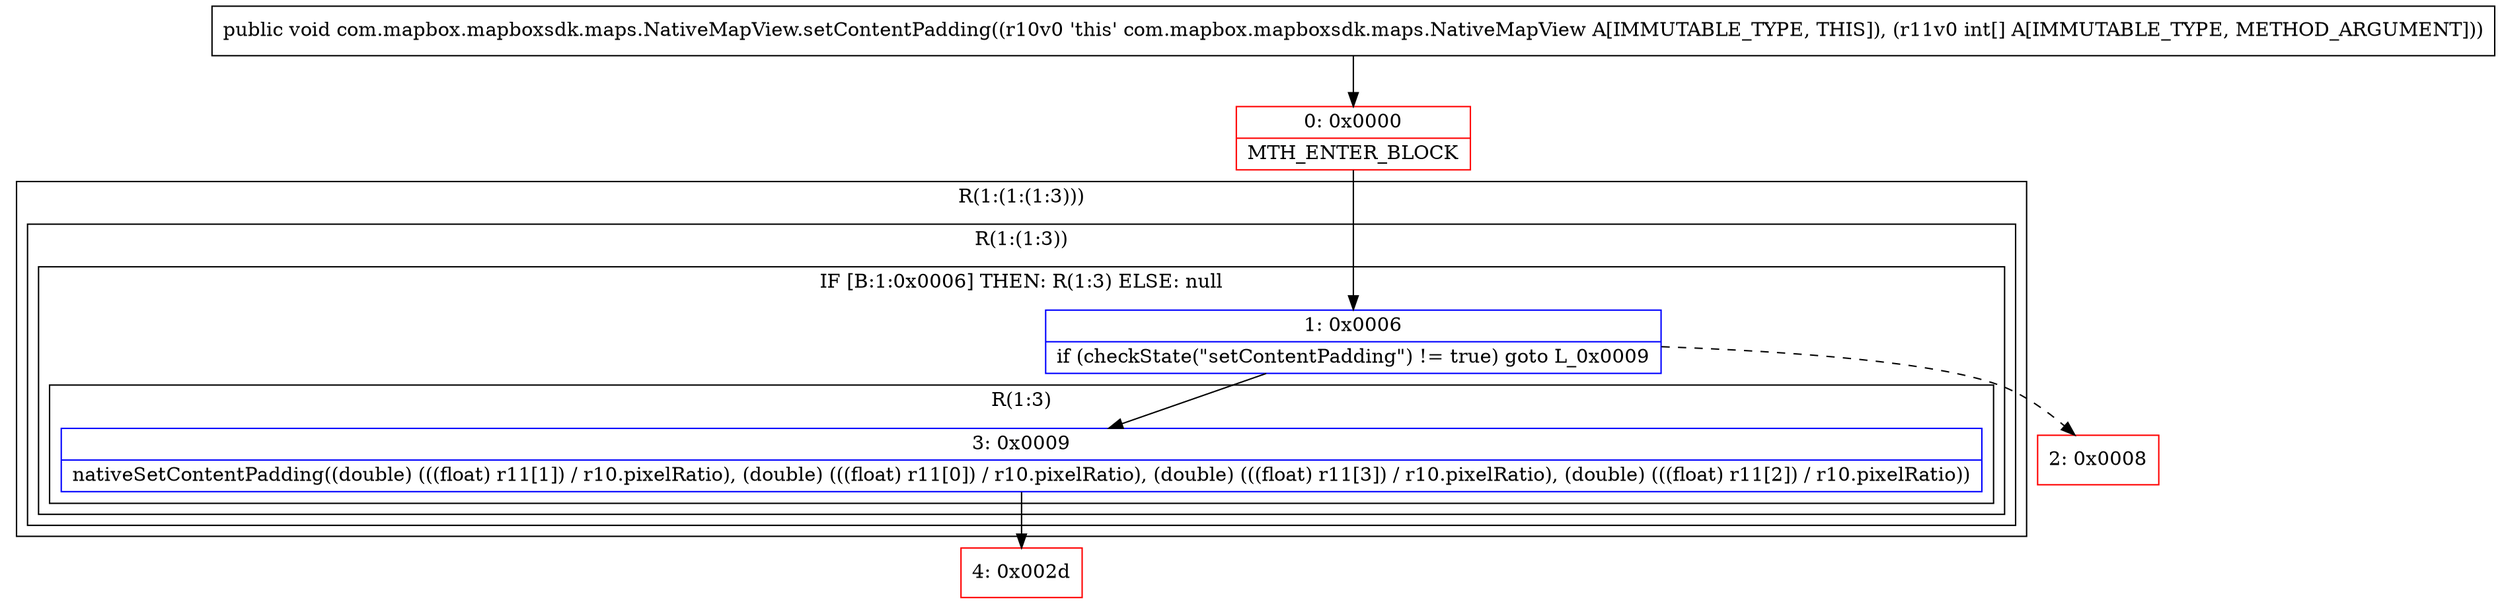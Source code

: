digraph "CFG forcom.mapbox.mapboxsdk.maps.NativeMapView.setContentPadding([I)V" {
subgraph cluster_Region_344112274 {
label = "R(1:(1:(1:3)))";
node [shape=record,color=blue];
subgraph cluster_Region_1320277783 {
label = "R(1:(1:3))";
node [shape=record,color=blue];
subgraph cluster_IfRegion_825662216 {
label = "IF [B:1:0x0006] THEN: R(1:3) ELSE: null";
node [shape=record,color=blue];
Node_1 [shape=record,label="{1\:\ 0x0006|if (checkState(\"setContentPadding\") != true) goto L_0x0009\l}"];
subgraph cluster_Region_636915660 {
label = "R(1:3)";
node [shape=record,color=blue];
Node_3 [shape=record,label="{3\:\ 0x0009|nativeSetContentPadding((double) (((float) r11[1]) \/ r10.pixelRatio), (double) (((float) r11[0]) \/ r10.pixelRatio), (double) (((float) r11[3]) \/ r10.pixelRatio), (double) (((float) r11[2]) \/ r10.pixelRatio))\l}"];
}
}
}
}
Node_0 [shape=record,color=red,label="{0\:\ 0x0000|MTH_ENTER_BLOCK\l}"];
Node_2 [shape=record,color=red,label="{2\:\ 0x0008}"];
Node_4 [shape=record,color=red,label="{4\:\ 0x002d}"];
MethodNode[shape=record,label="{public void com.mapbox.mapboxsdk.maps.NativeMapView.setContentPadding((r10v0 'this' com.mapbox.mapboxsdk.maps.NativeMapView A[IMMUTABLE_TYPE, THIS]), (r11v0 int[] A[IMMUTABLE_TYPE, METHOD_ARGUMENT])) }"];
MethodNode -> Node_0;
Node_1 -> Node_2[style=dashed];
Node_1 -> Node_3;
Node_3 -> Node_4;
Node_0 -> Node_1;
}

